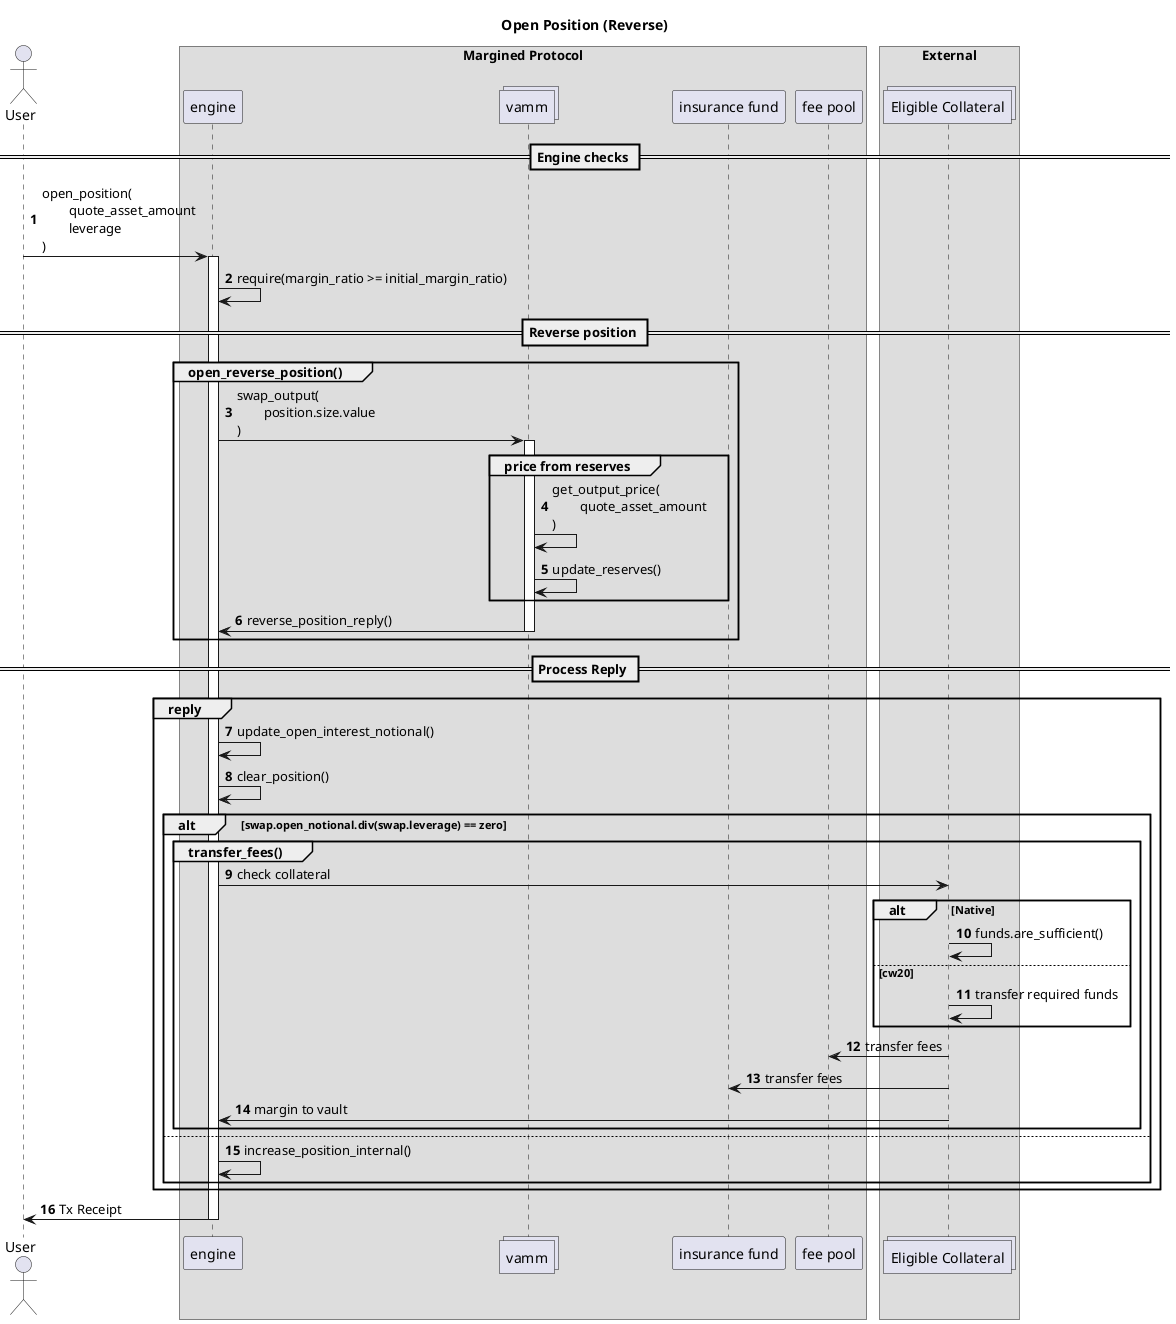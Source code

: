 @startuml
autonumber
actor User    

box "Margined Protocol" 
    participant engine    
    collections vamm     
    participant "insurance fund" as insurance    
    participant "fee pool" as pool    
end box

box "External"
    collections "Eligible Collateral" as token
end box


title Open Position (Reverse)

== Engine checks ==

User -> engine : open_position(\n\tquote_asset_amount\n\tleverage\n)
activate engine

engine -> engine : require(margin_ratio >= initial_margin_ratio)

== Reverse position ==

Group open_reverse_position()
    engine -> vamm : swap_output(\n\tposition.size.value\n)
    activate vamm

    Group price from reserves
        vamm -> vamm: get_output_price(\n\tquote_asset_amount\n)
        vamm -> vamm: update_reserves()
    end
    
    vamm -> engine: reverse_position_reply()
    deactivate vamm
end

== Process Reply ==
Group reply

    engine -> engine: update_open_interest_notional()
    engine -> engine: clear_position()

    alt swap.open_notional.div(swap.leverage) == zero
        Group transfer_fees()
            engine -> token : check collateral
            alt Native
                token -> token : funds.are_sufficient()
            else cw20
                token -> token : transfer required funds
            end
            token -> pool : transfer fees
            token -> insurance : transfer fees
            token -> engine : margin to vault
        end 
    else
        engine -> engine: increase_position_internal()
    end
end

engine -> User : Tx Receipt
deactivate engine

@enduml

